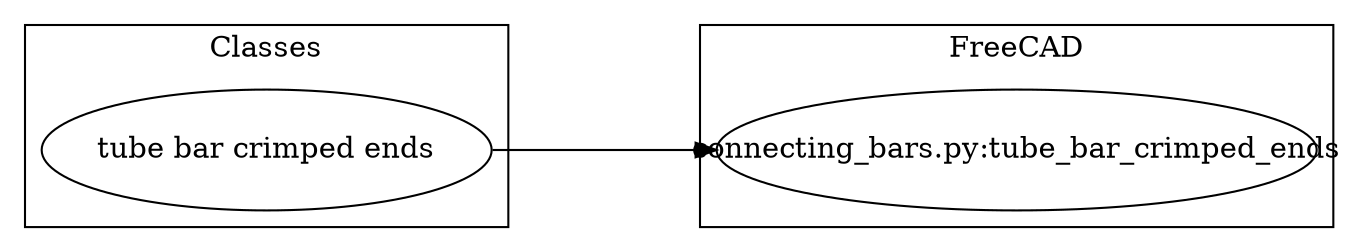 digraph G {
rankdir=LR; nodesep=0.5; ranksep=1.5;splines=polyline;
subgraph cluster_cl {
label="Classes";
"tube bar crimped ends" [width=3, height=0.8, fixedsize=true];
}
subgraph cluster_std {
label="Standards";
}
subgraph cluster_fcd {
label="FreeCAD";
"connecting_bars.py:tube_bar_crimped_ends" [width=4, height=0.8, fixedsize=true];
}
subgraph cluster_ocd {
label="OpenSCAD";
}
"tube bar crimped ends" -> "connecting_bars.py:tube_bar_crimped_ends";
}